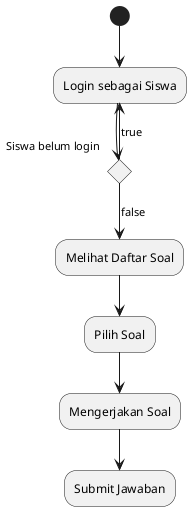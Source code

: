 @startuml

(*) --> "Login sebagai Siswa"

if "Siswa belum login" then
  -->[true] "Login sebagai Siswa"
else
  -->[false] "Melihat Daftar Soal"
endif

--> "Pilih Soal"
--> "Mengerjakan Soal"
--> "Submit Jawaban"    

@enduml
